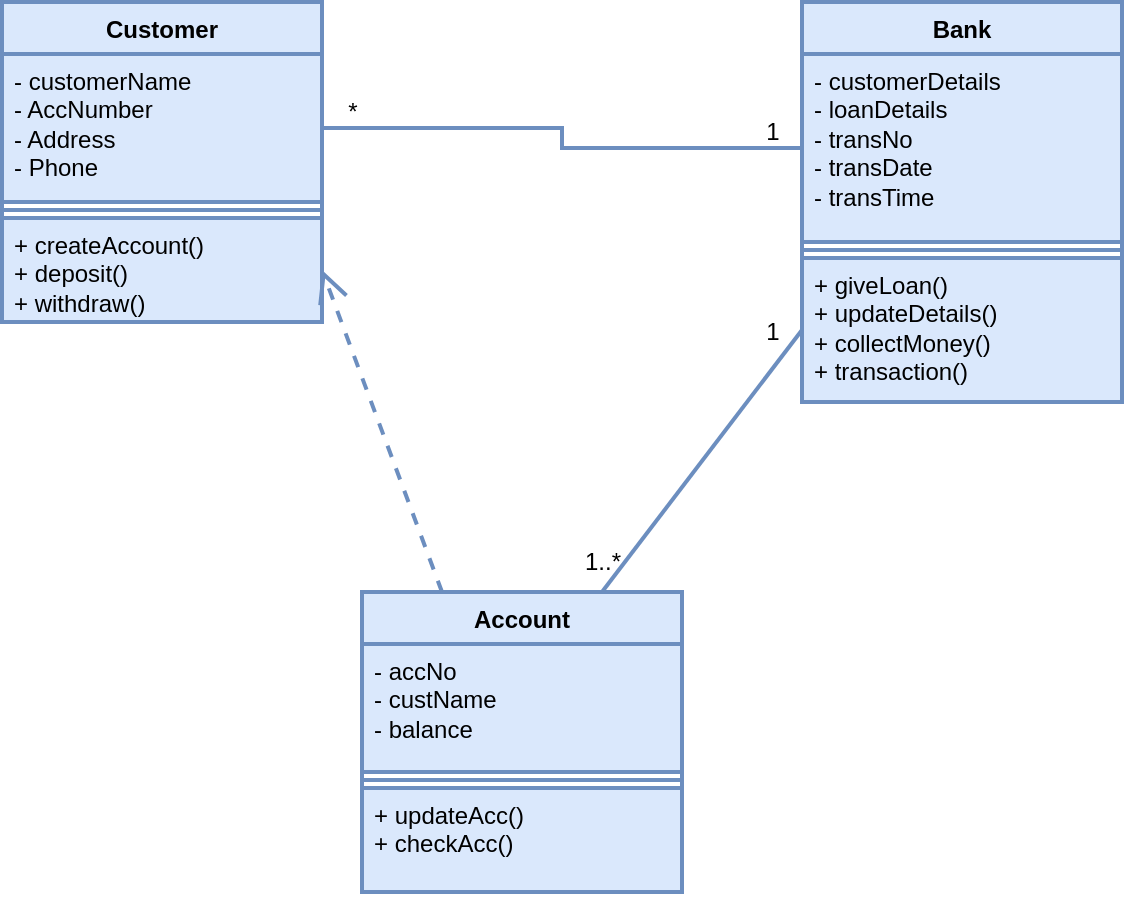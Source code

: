 <mxfile version="20.3.0" type="device"><diagram id="C5RBs43oDa-KdzZeNtuy" name="Page-1"><mxGraphModel dx="946" dy="725" grid="1" gridSize="10" guides="1" tooltips="1" connect="1" arrows="1" fold="1" page="1" pageScale="1" pageWidth="827" pageHeight="1169" math="0" shadow="0"><root><mxCell id="WIyWlLk6GJQsqaUBKTNV-0"/><mxCell id="WIyWlLk6GJQsqaUBKTNV-1" parent="WIyWlLk6GJQsqaUBKTNV-0"/><mxCell id="-Yi9P4-PI9WWuov7wVkp-0" value="Customer" style="swimlane;fontStyle=1;align=center;verticalAlign=top;childLayout=stackLayout;horizontal=1;startSize=26;horizontalStack=0;resizeParent=1;resizeParentMax=0;resizeLast=0;collapsible=1;marginBottom=0;fillColor=#dae8fc;strokeColor=#6c8ebf;strokeWidth=2;" vertex="1" parent="WIyWlLk6GJQsqaUBKTNV-1"><mxGeometry x="120" y="200" width="160" height="160" as="geometry"/></mxCell><mxCell id="-Yi9P4-PI9WWuov7wVkp-1" value="- customerName&#10;- AccNumber&#10;- Address&#10;- Phone" style="text;strokeColor=#6c8ebf;fillColor=#dae8fc;align=left;verticalAlign=top;spacingLeft=4;spacingRight=4;overflow=hidden;rotatable=0;points=[[0,0.5],[1,0.5]];portConstraint=eastwest;whiteSpace=wrap;strokeWidth=2;" vertex="1" parent="-Yi9P4-PI9WWuov7wVkp-0"><mxGeometry y="26" width="160" height="74" as="geometry"/></mxCell><mxCell id="-Yi9P4-PI9WWuov7wVkp-2" value="" style="line;strokeWidth=2;fillColor=#dae8fc;align=left;verticalAlign=middle;spacingTop=-1;spacingLeft=3;spacingRight=3;rotatable=0;labelPosition=right;points=[];portConstraint=eastwest;strokeColor=#6c8ebf;" vertex="1" parent="-Yi9P4-PI9WWuov7wVkp-0"><mxGeometry y="100" width="160" height="8" as="geometry"/></mxCell><mxCell id="-Yi9P4-PI9WWuov7wVkp-3" value="+ createAccount()&#10;+ deposit()&#10;+ withdraw()" style="text;strokeColor=#6c8ebf;fillColor=#dae8fc;align=left;verticalAlign=top;spacingLeft=4;spacingRight=4;overflow=hidden;rotatable=0;points=[[0,0.5],[1,0.5]];portConstraint=eastwest;whiteSpace=wrap;strokeWidth=2;" vertex="1" parent="-Yi9P4-PI9WWuov7wVkp-0"><mxGeometry y="108" width="160" height="52" as="geometry"/></mxCell><mxCell id="-Yi9P4-PI9WWuov7wVkp-4" value="Bank" style="swimlane;fontStyle=1;align=center;verticalAlign=top;childLayout=stackLayout;horizontal=1;startSize=26;horizontalStack=0;resizeParent=1;resizeParentMax=0;resizeLast=0;collapsible=1;marginBottom=0;fillColor=#dae8fc;strokeColor=#6c8ebf;strokeWidth=2;" vertex="1" parent="WIyWlLk6GJQsqaUBKTNV-1"><mxGeometry x="520" y="200" width="160" height="200" as="geometry"/></mxCell><mxCell id="-Yi9P4-PI9WWuov7wVkp-5" value="- customerDetails&#10;- loanDetails&#10;- transNo&#10;- transDate&#10;- transTime" style="text;strokeColor=#6c8ebf;fillColor=#dae8fc;align=left;verticalAlign=top;spacingLeft=4;spacingRight=4;overflow=hidden;rotatable=0;points=[[0,0.5],[1,0.5]];portConstraint=eastwest;spacingTop=0;strokeWidth=2;spacing=2;whiteSpace=wrap;" vertex="1" parent="-Yi9P4-PI9WWuov7wVkp-4"><mxGeometry y="26" width="160" height="94" as="geometry"/></mxCell><mxCell id="-Yi9P4-PI9WWuov7wVkp-6" value="" style="line;strokeWidth=2;fillColor=#dae8fc;align=left;verticalAlign=middle;spacingTop=-1;spacingLeft=3;spacingRight=3;rotatable=0;labelPosition=right;points=[];portConstraint=eastwest;strokeColor=#6c8ebf;" vertex="1" parent="-Yi9P4-PI9WWuov7wVkp-4"><mxGeometry y="120" width="160" height="8" as="geometry"/></mxCell><mxCell id="-Yi9P4-PI9WWuov7wVkp-7" value="+ giveLoan()&#10;+ updateDetails()&#10;+ collectMoney()&#10;+ transaction()" style="text;strokeColor=#6c8ebf;fillColor=#dae8fc;align=left;verticalAlign=top;spacingLeft=4;spacingRight=4;overflow=hidden;rotatable=0;points=[[0,0.5],[1,0.5]];portConstraint=eastwest;whiteSpace=wrap;strokeWidth=2;" vertex="1" parent="-Yi9P4-PI9WWuov7wVkp-4"><mxGeometry y="128" width="160" height="72" as="geometry"/></mxCell><mxCell id="-Yi9P4-PI9WWuov7wVkp-8" value="Account" style="swimlane;fontStyle=1;align=center;verticalAlign=top;childLayout=stackLayout;horizontal=1;startSize=26;horizontalStack=0;resizeParent=1;resizeParentMax=0;resizeLast=0;collapsible=1;marginBottom=0;fillColor=#dae8fc;strokeColor=#6c8ebf;strokeWidth=2;" vertex="1" parent="WIyWlLk6GJQsqaUBKTNV-1"><mxGeometry x="300" y="495" width="160" height="150" as="geometry"/></mxCell><mxCell id="-Yi9P4-PI9WWuov7wVkp-9" value="- accNo&#10;- custName&#10;- balance" style="text;strokeColor=#6c8ebf;fillColor=#dae8fc;align=left;verticalAlign=top;spacingLeft=4;spacingRight=4;overflow=hidden;rotatable=0;points=[[0,0.5],[1,0.5]];portConstraint=eastwest;whiteSpace=wrap;strokeWidth=2;" vertex="1" parent="-Yi9P4-PI9WWuov7wVkp-8"><mxGeometry y="26" width="160" height="64" as="geometry"/></mxCell><mxCell id="-Yi9P4-PI9WWuov7wVkp-10" value="" style="line;strokeWidth=2;fillColor=#dae8fc;align=left;verticalAlign=middle;spacingTop=-1;spacingLeft=3;spacingRight=3;rotatable=0;labelPosition=right;points=[];portConstraint=eastwest;strokeColor=#6c8ebf;" vertex="1" parent="-Yi9P4-PI9WWuov7wVkp-8"><mxGeometry y="90" width="160" height="8" as="geometry"/></mxCell><mxCell id="-Yi9P4-PI9WWuov7wVkp-11" value="+ updateAcc()&#10;+ checkAcc()" style="text;strokeColor=#6c8ebf;fillColor=#dae8fc;align=left;verticalAlign=top;spacingLeft=4;spacingRight=4;overflow=hidden;rotatable=0;points=[[0,0.5],[1,0.5]];portConstraint=eastwest;strokeWidth=2;" vertex="1" parent="-Yi9P4-PI9WWuov7wVkp-8"><mxGeometry y="98" width="160" height="52" as="geometry"/></mxCell><mxCell id="-Yi9P4-PI9WWuov7wVkp-14" value="" style="endArrow=none;html=1;edgeStyle=orthogonalEdgeStyle;rounded=0;exitX=1;exitY=0.5;exitDx=0;exitDy=0;entryX=0;entryY=0.5;entryDx=0;entryDy=0;fillColor=#dae8fc;strokeColor=#6c8ebf;strokeWidth=2;" edge="1" parent="WIyWlLk6GJQsqaUBKTNV-1" source="-Yi9P4-PI9WWuov7wVkp-1" target="-Yi9P4-PI9WWuov7wVkp-5"><mxGeometry relative="1" as="geometry"><mxPoint x="380" y="370" as="sourcePoint"/><mxPoint x="540" y="370" as="targetPoint"/></mxGeometry></mxCell><mxCell id="-Yi9P4-PI9WWuov7wVkp-18" value="" style="endArrow=open;endFill=1;endSize=12;html=1;rounded=0;entryX=1;entryY=0.5;entryDx=0;entryDy=0;exitX=0.25;exitY=0;exitDx=0;exitDy=0;dashed=1;fillColor=#dae8fc;strokeColor=#6c8ebf;strokeWidth=2;" edge="1" parent="WIyWlLk6GJQsqaUBKTNV-1" source="-Yi9P4-PI9WWuov7wVkp-8" target="-Yi9P4-PI9WWuov7wVkp-3"><mxGeometry width="160" relative="1" as="geometry"><mxPoint x="380" y="570" as="sourcePoint"/><mxPoint x="540" y="570" as="targetPoint"/></mxGeometry></mxCell><mxCell id="-Yi9P4-PI9WWuov7wVkp-19" value="1" style="text;html=1;align=center;verticalAlign=middle;resizable=0;points=[];autosize=1;strokeWidth=2;" vertex="1" parent="WIyWlLk6GJQsqaUBKTNV-1"><mxGeometry x="490" y="250" width="30" height="30" as="geometry"/></mxCell><mxCell id="-Yi9P4-PI9WWuov7wVkp-21" value="*" style="text;html=1;align=center;verticalAlign=middle;resizable=0;points=[];autosize=1;strokeWidth=2;" vertex="1" parent="WIyWlLk6GJQsqaUBKTNV-1"><mxGeometry x="280" y="240" width="30" height="30" as="geometry"/></mxCell><mxCell id="-Yi9P4-PI9WWuov7wVkp-22" value="" style="endArrow=none;endFill=0;endSize=24;html=1;rounded=0;entryX=0;entryY=0.5;entryDx=0;entryDy=0;exitX=0.75;exitY=0;exitDx=0;exitDy=0;fillColor=#dae8fc;strokeColor=#6c8ebf;strokeWidth=2;" edge="1" parent="WIyWlLk6GJQsqaUBKTNV-1" source="-Yi9P4-PI9WWuov7wVkp-8" target="-Yi9P4-PI9WWuov7wVkp-7"><mxGeometry width="160" relative="1" as="geometry"><mxPoint x="380" y="570" as="sourcePoint"/><mxPoint x="540" y="570" as="targetPoint"/></mxGeometry></mxCell><mxCell id="-Yi9P4-PI9WWuov7wVkp-23" value="1" style="text;html=1;align=center;verticalAlign=middle;resizable=0;points=[];autosize=1;strokeWidth=2;" vertex="1" parent="WIyWlLk6GJQsqaUBKTNV-1"><mxGeometry x="490" y="350" width="30" height="30" as="geometry"/></mxCell><mxCell id="-Yi9P4-PI9WWuov7wVkp-24" value="1..*" style="text;html=1;align=center;verticalAlign=middle;resizable=0;points=[];autosize=1;strokeWidth=2;" vertex="1" parent="WIyWlLk6GJQsqaUBKTNV-1"><mxGeometry x="400" y="465" width="40" height="30" as="geometry"/></mxCell></root></mxGraphModel></diagram></mxfile>